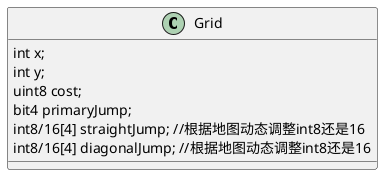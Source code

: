﻿@startuml
'https://plantuml.com/class-diagram

class Grid{
    int x;
    int y;
    uint8 cost;
    bit4 primaryJump;
    int8/16[4] straightJump; //根据地图动态调整int8还是16
    int8/16[4] diagonalJump; //根据地图动态调整int8还是16
    
}


@enduml